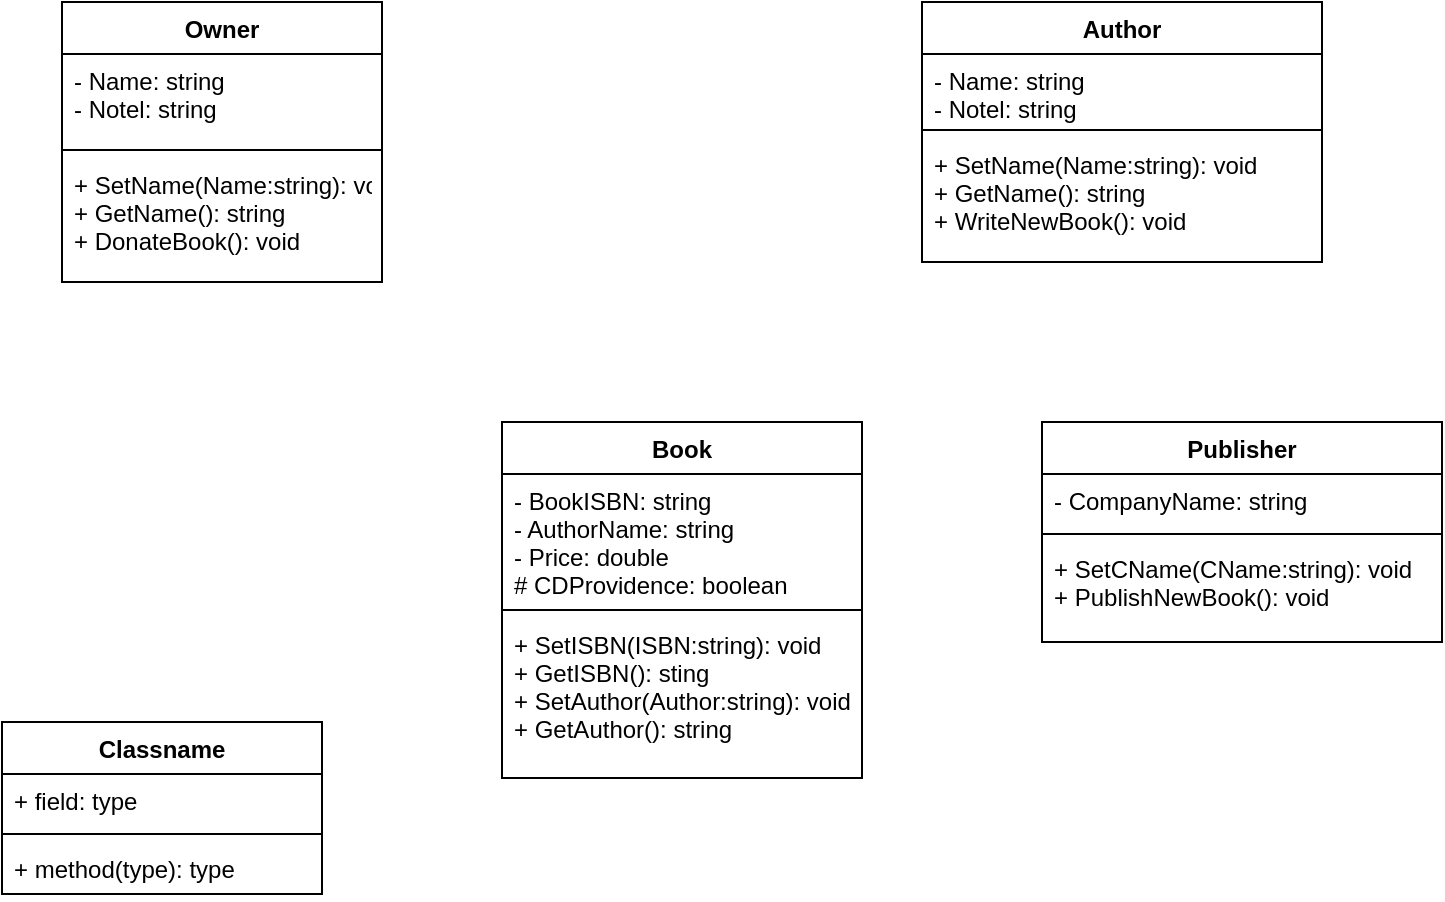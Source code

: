 <mxfile version="13.8.0" type="github">
  <diagram id="C5RBs43oDa-KdzZeNtuy" name="Page-1">
    <mxGraphModel dx="868" dy="482" grid="1" gridSize="10" guides="1" tooltips="1" connect="1" arrows="1" fold="1" page="1" pageScale="1" pageWidth="827" pageHeight="1169" math="0" shadow="0">
      <root>
        <mxCell id="WIyWlLk6GJQsqaUBKTNV-0" />
        <mxCell id="WIyWlLk6GJQsqaUBKTNV-1" parent="WIyWlLk6GJQsqaUBKTNV-0" />
        <mxCell id="7Hpk2Ur_BPNiTbcLwqry-12" value="Owner" style="swimlane;fontStyle=1;align=center;verticalAlign=top;childLayout=stackLayout;horizontal=1;startSize=26;horizontalStack=0;resizeParent=1;resizeParentMax=0;resizeLast=0;collapsible=1;marginBottom=0;" vertex="1" parent="WIyWlLk6GJQsqaUBKTNV-1">
          <mxGeometry x="60" y="40" width="160" height="140" as="geometry" />
        </mxCell>
        <mxCell id="7Hpk2Ur_BPNiTbcLwqry-13" value="- Name: string&#xa;- Notel: string" style="text;strokeColor=none;fillColor=none;align=left;verticalAlign=top;spacingLeft=4;spacingRight=4;overflow=hidden;rotatable=0;points=[[0,0.5],[1,0.5]];portConstraint=eastwest;" vertex="1" parent="7Hpk2Ur_BPNiTbcLwqry-12">
          <mxGeometry y="26" width="160" height="44" as="geometry" />
        </mxCell>
        <mxCell id="7Hpk2Ur_BPNiTbcLwqry-14" value="" style="line;strokeWidth=1;fillColor=none;align=left;verticalAlign=middle;spacingTop=-1;spacingLeft=3;spacingRight=3;rotatable=0;labelPosition=right;points=[];portConstraint=eastwest;" vertex="1" parent="7Hpk2Ur_BPNiTbcLwqry-12">
          <mxGeometry y="70" width="160" height="8" as="geometry" />
        </mxCell>
        <mxCell id="7Hpk2Ur_BPNiTbcLwqry-15" value="+ SetName(Name:string): void&#xa;+ GetName(): string&#xa;+ DonateBook(): void" style="text;strokeColor=none;fillColor=none;align=left;verticalAlign=top;spacingLeft=4;spacingRight=4;overflow=hidden;rotatable=0;points=[[0,0.5],[1,0.5]];portConstraint=eastwest;" vertex="1" parent="7Hpk2Ur_BPNiTbcLwqry-12">
          <mxGeometry y="78" width="160" height="62" as="geometry" />
        </mxCell>
        <mxCell id="7Hpk2Ur_BPNiTbcLwqry-8" value="Author" style="swimlane;fontStyle=1;align=center;verticalAlign=top;childLayout=stackLayout;horizontal=1;startSize=26;horizontalStack=0;resizeParent=1;resizeParentMax=0;resizeLast=0;collapsible=1;marginBottom=0;" vertex="1" parent="WIyWlLk6GJQsqaUBKTNV-1">
          <mxGeometry x="490" y="40" width="200" height="130" as="geometry" />
        </mxCell>
        <mxCell id="7Hpk2Ur_BPNiTbcLwqry-9" value="- Name: string&#xa;- Notel: string&#xa;" style="text;strokeColor=none;fillColor=none;align=left;verticalAlign=top;spacingLeft=4;spacingRight=4;overflow=hidden;rotatable=0;points=[[0,0.5],[1,0.5]];portConstraint=eastwest;" vertex="1" parent="7Hpk2Ur_BPNiTbcLwqry-8">
          <mxGeometry y="26" width="200" height="34" as="geometry" />
        </mxCell>
        <mxCell id="7Hpk2Ur_BPNiTbcLwqry-10" value="" style="line;strokeWidth=1;fillColor=none;align=left;verticalAlign=middle;spacingTop=-1;spacingLeft=3;spacingRight=3;rotatable=0;labelPosition=right;points=[];portConstraint=eastwest;" vertex="1" parent="7Hpk2Ur_BPNiTbcLwqry-8">
          <mxGeometry y="60" width="200" height="8" as="geometry" />
        </mxCell>
        <mxCell id="7Hpk2Ur_BPNiTbcLwqry-11" value="+ SetName(Name:string): void&#xa;+ GetName(): string&#xa;+ WriteNewBook(): void" style="text;strokeColor=none;fillColor=none;align=left;verticalAlign=top;spacingLeft=4;spacingRight=4;overflow=hidden;rotatable=0;points=[[0,0.5],[1,0.5]];portConstraint=eastwest;" vertex="1" parent="7Hpk2Ur_BPNiTbcLwqry-8">
          <mxGeometry y="68" width="200" height="62" as="geometry" />
        </mxCell>
        <mxCell id="7Hpk2Ur_BPNiTbcLwqry-4" value="Book" style="swimlane;fontStyle=1;align=center;verticalAlign=top;childLayout=stackLayout;horizontal=1;startSize=26;horizontalStack=0;resizeParent=1;resizeParentMax=0;resizeLast=0;collapsible=1;marginBottom=0;" vertex="1" parent="WIyWlLk6GJQsqaUBKTNV-1">
          <mxGeometry x="280" y="250" width="180" height="178" as="geometry" />
        </mxCell>
        <mxCell id="7Hpk2Ur_BPNiTbcLwqry-5" value="- BookISBN: string&#xa;- AuthorName: string&#xa;- Price: double&#xa;# CDProvidence: boolean" style="text;strokeColor=none;fillColor=none;align=left;verticalAlign=top;spacingLeft=4;spacingRight=4;overflow=hidden;rotatable=0;points=[[0,0.5],[1,0.5]];portConstraint=eastwest;" vertex="1" parent="7Hpk2Ur_BPNiTbcLwqry-4">
          <mxGeometry y="26" width="180" height="64" as="geometry" />
        </mxCell>
        <mxCell id="7Hpk2Ur_BPNiTbcLwqry-6" value="" style="line;strokeWidth=1;fillColor=none;align=left;verticalAlign=middle;spacingTop=-1;spacingLeft=3;spacingRight=3;rotatable=0;labelPosition=right;points=[];portConstraint=eastwest;" vertex="1" parent="7Hpk2Ur_BPNiTbcLwqry-4">
          <mxGeometry y="90" width="180" height="8" as="geometry" />
        </mxCell>
        <mxCell id="7Hpk2Ur_BPNiTbcLwqry-7" value="+ SetISBN(ISBN:string): void&#xa;+ GetISBN(): sting&#xa;+ SetAuthor(Author:string): void&#xa;+ GetAuthor(): string" style="text;strokeColor=none;fillColor=none;align=left;verticalAlign=top;spacingLeft=4;spacingRight=4;overflow=hidden;rotatable=0;points=[[0,0.5],[1,0.5]];portConstraint=eastwest;" vertex="1" parent="7Hpk2Ur_BPNiTbcLwqry-4">
          <mxGeometry y="98" width="180" height="80" as="geometry" />
        </mxCell>
        <mxCell id="7Hpk2Ur_BPNiTbcLwqry-16" value="Publisher" style="swimlane;fontStyle=1;align=center;verticalAlign=top;childLayout=stackLayout;horizontal=1;startSize=26;horizontalStack=0;resizeParent=1;resizeParentMax=0;resizeLast=0;collapsible=1;marginBottom=0;" vertex="1" parent="WIyWlLk6GJQsqaUBKTNV-1">
          <mxGeometry x="550" y="250" width="200" height="110" as="geometry" />
        </mxCell>
        <mxCell id="7Hpk2Ur_BPNiTbcLwqry-17" value="- CompanyName: string" style="text;strokeColor=none;fillColor=none;align=left;verticalAlign=top;spacingLeft=4;spacingRight=4;overflow=hidden;rotatable=0;points=[[0,0.5],[1,0.5]];portConstraint=eastwest;" vertex="1" parent="7Hpk2Ur_BPNiTbcLwqry-16">
          <mxGeometry y="26" width="200" height="26" as="geometry" />
        </mxCell>
        <mxCell id="7Hpk2Ur_BPNiTbcLwqry-18" value="" style="line;strokeWidth=1;fillColor=none;align=left;verticalAlign=middle;spacingTop=-1;spacingLeft=3;spacingRight=3;rotatable=0;labelPosition=right;points=[];portConstraint=eastwest;" vertex="1" parent="7Hpk2Ur_BPNiTbcLwqry-16">
          <mxGeometry y="52" width="200" height="8" as="geometry" />
        </mxCell>
        <mxCell id="7Hpk2Ur_BPNiTbcLwqry-19" value="+ SetCName(CName:string): void&#xa;+ PublishNewBook(): void" style="text;strokeColor=none;fillColor=none;align=left;verticalAlign=top;spacingLeft=4;spacingRight=4;overflow=hidden;rotatable=0;points=[[0,0.5],[1,0.5]];portConstraint=eastwest;" vertex="1" parent="7Hpk2Ur_BPNiTbcLwqry-16">
          <mxGeometry y="60" width="200" height="50" as="geometry" />
        </mxCell>
        <mxCell id="7Hpk2Ur_BPNiTbcLwqry-20" value="Classname" style="swimlane;fontStyle=1;align=center;verticalAlign=top;childLayout=stackLayout;horizontal=1;startSize=26;horizontalStack=0;resizeParent=1;resizeParentMax=0;resizeLast=0;collapsible=1;marginBottom=0;" vertex="1" parent="WIyWlLk6GJQsqaUBKTNV-1">
          <mxGeometry x="30" y="400" width="160" height="86" as="geometry" />
        </mxCell>
        <mxCell id="7Hpk2Ur_BPNiTbcLwqry-21" value="+ field: type" style="text;strokeColor=none;fillColor=none;align=left;verticalAlign=top;spacingLeft=4;spacingRight=4;overflow=hidden;rotatable=0;points=[[0,0.5],[1,0.5]];portConstraint=eastwest;" vertex="1" parent="7Hpk2Ur_BPNiTbcLwqry-20">
          <mxGeometry y="26" width="160" height="26" as="geometry" />
        </mxCell>
        <mxCell id="7Hpk2Ur_BPNiTbcLwqry-22" value="" style="line;strokeWidth=1;fillColor=none;align=left;verticalAlign=middle;spacingTop=-1;spacingLeft=3;spacingRight=3;rotatable=0;labelPosition=right;points=[];portConstraint=eastwest;" vertex="1" parent="7Hpk2Ur_BPNiTbcLwqry-20">
          <mxGeometry y="52" width="160" height="8" as="geometry" />
        </mxCell>
        <mxCell id="7Hpk2Ur_BPNiTbcLwqry-23" value="+ method(type): type" style="text;strokeColor=none;fillColor=none;align=left;verticalAlign=top;spacingLeft=4;spacingRight=4;overflow=hidden;rotatable=0;points=[[0,0.5],[1,0.5]];portConstraint=eastwest;" vertex="1" parent="7Hpk2Ur_BPNiTbcLwqry-20">
          <mxGeometry y="60" width="160" height="26" as="geometry" />
        </mxCell>
      </root>
    </mxGraphModel>
  </diagram>
</mxfile>
